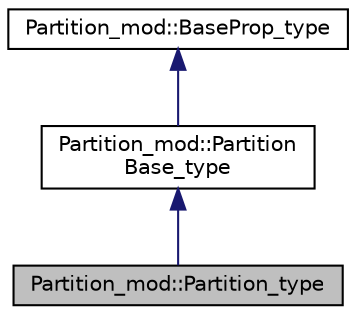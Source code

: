 digraph "Partition_mod::Partition_type"
{
 // LATEX_PDF_SIZE
  edge [fontname="Helvetica",fontsize="10",labelfontname="Helvetica",labelfontsize="10"];
  node [fontname="Helvetica",fontsize="10",shape=record];
  Node1 [label="Partition_mod::Partition_type",height=0.2,width=0.4,color="black", fillcolor="grey75", style="filled", fontcolor="black",tooltip="The Partition_type abstract class for Partition derived types. Partitions an input array Point(nd,..."];
  Node2 -> Node1 [dir="back",color="midnightblue",fontsize="10",style="solid"];
  Node2 [label="Partition_mod::Partition\lBase_type",height=0.2,width=0.4,color="black", fillcolor="white", style="filled",URL="$structPartition__mod_1_1PartitionBase__type.html",tooltip="The class for generating objects that hold the final output partition properties."];
  Node3 -> Node2 [dir="back",color="midnightblue",fontsize="10",style="solid"];
  Node3 [label="Partition_mod::BaseProp_type",height=0.2,width=0.4,color="black", fillcolor="white", style="filled",URL="$structPartition__mod_1_1BaseProp__type.html",tooltip="Abstract class containing the basic properties of partitions that are common between the exploration ..."];
}
